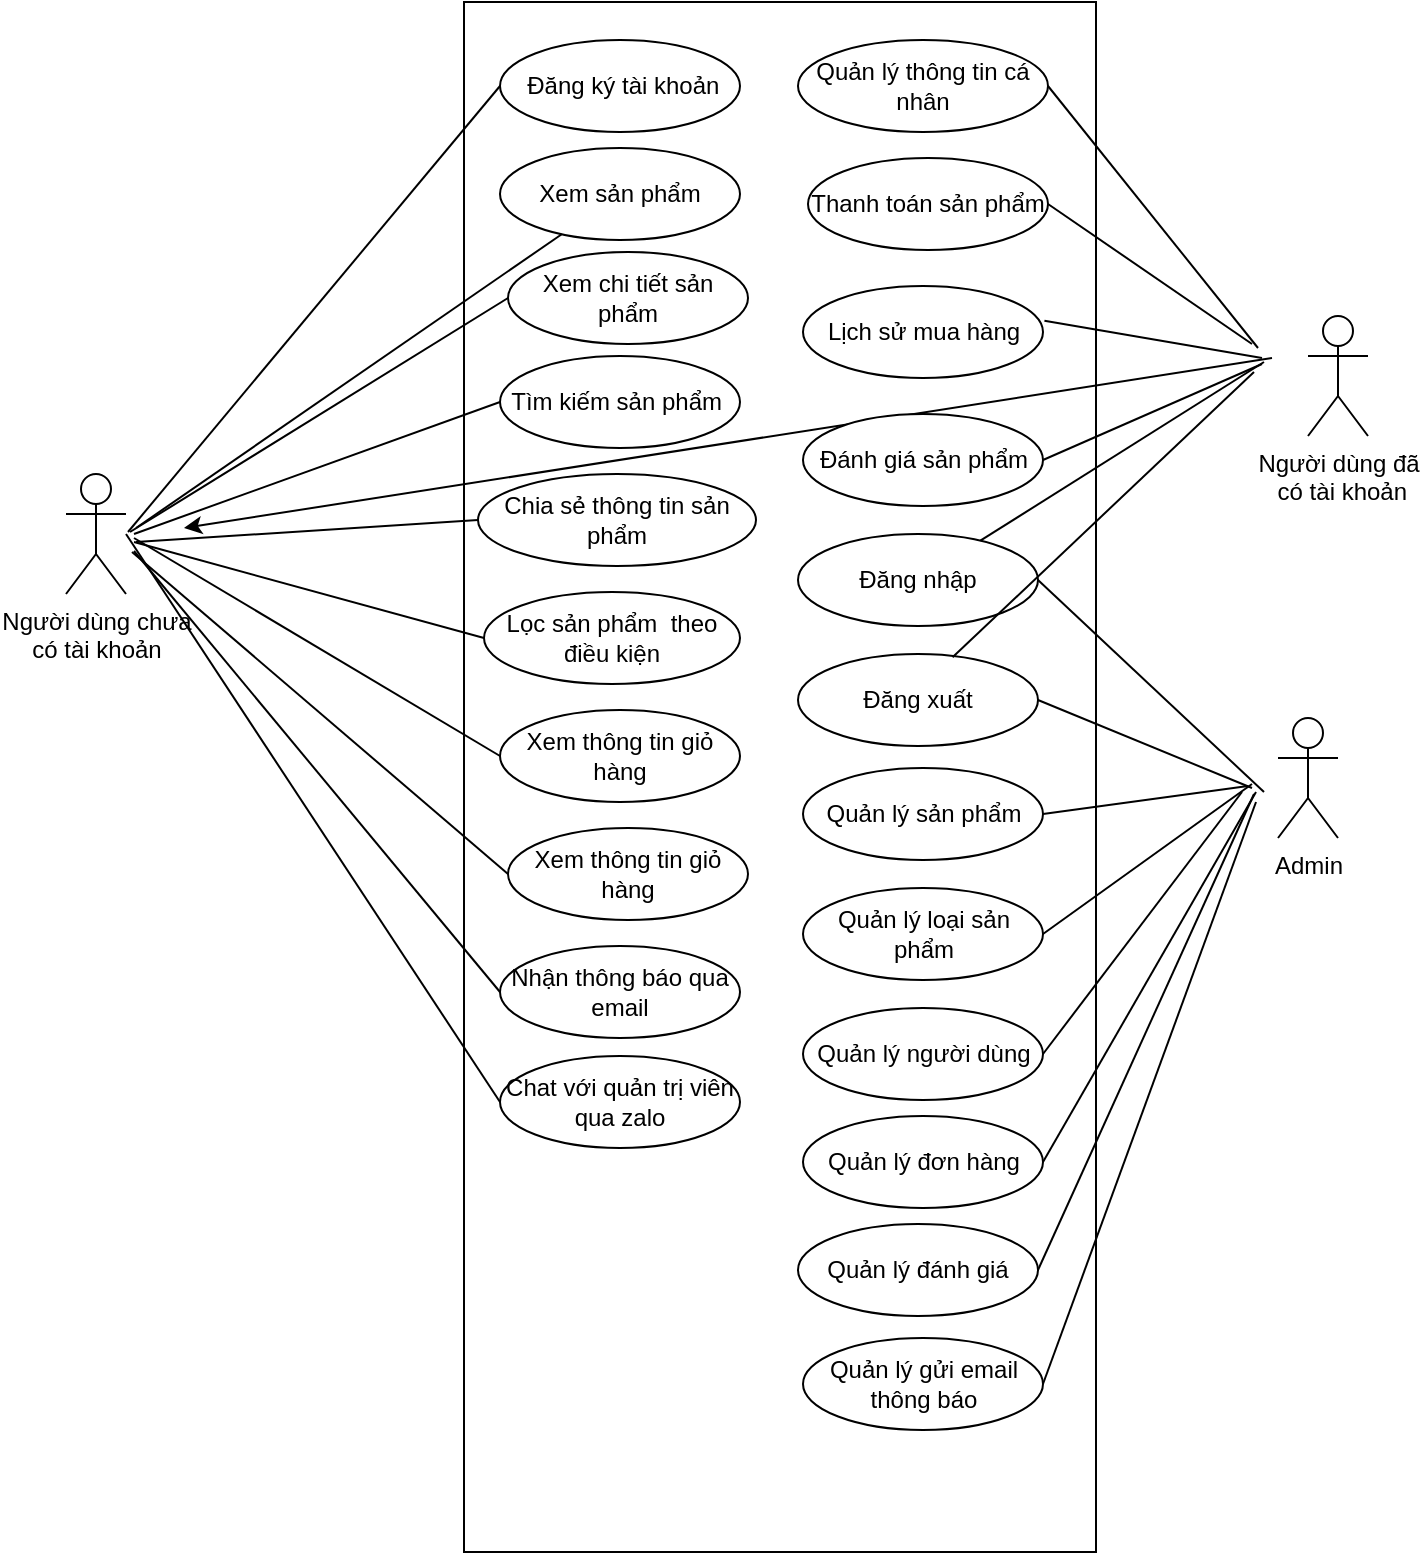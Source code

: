 <mxfile version="12.1.3" pages="1"><diagram id="UghvfsOuPEK87QrJ-49o" name="Page-1"><mxGraphModel dx="2249" dy="558" grid="0" gridSize="10" guides="1" tooltips="1" connect="1" arrows="1" fold="1" page="1" pageScale="1" pageWidth="827" pageHeight="1169" math="0" shadow="0"><root><mxCell id="0"/><mxCell id="1" parent="0"/><mxCell id="Z5zj509OV8vkncbaaI-5-1" value="Người dùng chưa &lt;br&gt;có tài khoản" style="shape=umlActor;verticalLabelPosition=bottom;labelBackgroundColor=#ffffff;verticalAlign=top;html=1;" vertex="1" parent="1"><mxGeometry x="-717" y="331" width="30" height="60" as="geometry"/></mxCell><mxCell id="Z5zj509OV8vkncbaaI-5-5" value="" style="rounded=0;whiteSpace=wrap;html=1;" vertex="1" parent="1"><mxGeometry x="-518" y="95" width="316" height="775" as="geometry"/></mxCell><mxCell id="Z5zj509OV8vkncbaaI-5-6" value="&amp;nbsp;Đăng ký tài khoản" style="ellipse;whiteSpace=wrap;html=1;" vertex="1" parent="1"><mxGeometry x="-500" y="114" width="120" height="46" as="geometry"/></mxCell><mxCell id="Z5zj509OV8vkncbaaI-5-11" value="Xem sản phẩm" style="ellipse;whiteSpace=wrap;html=1;" vertex="1" parent="1"><mxGeometry x="-500" y="168" width="120" height="46" as="geometry"/></mxCell><mxCell id="Z5zj509OV8vkncbaaI-5-12" value="Xem chi tiết sản phẩm" style="ellipse;whiteSpace=wrap;html=1;" vertex="1" parent="1"><mxGeometry x="-496" y="220" width="120" height="46" as="geometry"/></mxCell><mxCell id="Z5zj509OV8vkncbaaI-5-15" value="Tìm kiếm sản phẩm&amp;nbsp;" style="ellipse;whiteSpace=wrap;html=1;" vertex="1" parent="1"><mxGeometry x="-500" y="272" width="120" height="46" as="geometry"/></mxCell><mxCell id="Z5zj509OV8vkncbaaI-5-16" value="Lọc sản phẩm&amp;nbsp; theo điều kiện" style="ellipse;whiteSpace=wrap;html=1;" vertex="1" parent="1"><mxGeometry x="-508" y="390" width="128" height="46" as="geometry"/></mxCell><mxCell id="Z5zj509OV8vkncbaaI-5-21" value="Chia sẻ thông tin sản phẩm" style="ellipse;whiteSpace=wrap;html=1;" vertex="1" parent="1"><mxGeometry x="-511" y="331" width="139" height="46" as="geometry"/></mxCell><mxCell id="Z5zj509OV8vkncbaaI-5-22" value="Xem thông tin giỏ hàng" style="ellipse;whiteSpace=wrap;html=1;" vertex="1" parent="1"><mxGeometry x="-500" y="449" width="120" height="46" as="geometry"/></mxCell><mxCell id="Z5zj509OV8vkncbaaI-5-23" value="Xem thông tin giỏ hàng" style="ellipse;whiteSpace=wrap;html=1;" vertex="1" parent="1"><mxGeometry x="-496" y="508" width="120" height="46" as="geometry"/></mxCell><mxCell id="Z5zj509OV8vkncbaaI-5-24" value="Nhận thông báo qua email" style="ellipse;whiteSpace=wrap;html=1;" vertex="1" parent="1"><mxGeometry x="-500" y="567" width="120" height="46" as="geometry"/></mxCell><mxCell id="Z5zj509OV8vkncbaaI-5-25" value="Chat với quản trị viên qua zalo" style="ellipse;whiteSpace=wrap;html=1;" vertex="1" parent="1"><mxGeometry x="-500" y="622" width="120" height="46" as="geometry"/></mxCell><mxCell id="Z5zj509OV8vkncbaaI-5-28" value="Admin" style="shape=umlActor;verticalLabelPosition=bottom;labelBackgroundColor=#ffffff;verticalAlign=top;html=1;" vertex="1" parent="1"><mxGeometry x="-111" y="453" width="30" height="60" as="geometry"/></mxCell><mxCell id="Z5zj509OV8vkncbaaI-5-33" value="" style="endArrow=none;html=1;entryX=0;entryY=0.5;entryDx=0;entryDy=0;" edge="1" parent="1" target="Z5zj509OV8vkncbaaI-5-6"><mxGeometry width="50" height="50" relative="1" as="geometry"><mxPoint x="-686" y="360" as="sourcePoint"/><mxPoint x="-535" y="155" as="targetPoint"/></mxGeometry></mxCell><mxCell id="Z5zj509OV8vkncbaaI-5-34" value="" style="endArrow=none;html=1;entryX=0;entryY=0.5;entryDx=0;entryDy=0;" edge="1" parent="1" target="Z5zj509OV8vkncbaaI-5-12"><mxGeometry width="50" height="50" relative="1" as="geometry"><mxPoint x="-685" y="360" as="sourcePoint"/><mxPoint x="-490.0" y="147.0" as="targetPoint"/></mxGeometry></mxCell><mxCell id="Z5zj509OV8vkncbaaI-5-35" value="" style="endArrow=none;html=1;" edge="1" parent="1" target="Z5zj509OV8vkncbaaI-5-11"><mxGeometry width="50" height="50" relative="1" as="geometry"><mxPoint x="-682" y="358" as="sourcePoint"/><mxPoint x="-490.0" y="253" as="targetPoint"/></mxGeometry></mxCell><mxCell id="Z5zj509OV8vkncbaaI-5-36" value="" style="endArrow=none;html=1;entryX=0;entryY=0.5;entryDx=0;entryDy=0;" edge="1" parent="1" target="Z5zj509OV8vkncbaaI-5-15"><mxGeometry width="50" height="50" relative="1" as="geometry"><mxPoint x="-683" y="361" as="sourcePoint"/><mxPoint x="-490.0" y="253" as="targetPoint"/></mxGeometry></mxCell><mxCell id="Z5zj509OV8vkncbaaI-5-37" value="" style="endArrow=none;html=1;entryX=0;entryY=0.5;entryDx=0;entryDy=0;" edge="1" parent="1" target="Z5zj509OV8vkncbaaI-5-21"><mxGeometry width="50" height="50" relative="1" as="geometry"><mxPoint x="-682" y="365" as="sourcePoint"/><mxPoint x="-490.0" y="305" as="targetPoint"/></mxGeometry></mxCell><mxCell id="Z5zj509OV8vkncbaaI-5-38" value="" style="endArrow=none;html=1;entryX=0;entryY=0.5;entryDx=0;entryDy=0;" edge="1" parent="1" target="Z5zj509OV8vkncbaaI-5-16"><mxGeometry width="50" height="50" relative="1" as="geometry"><mxPoint x="-683" y="365" as="sourcePoint"/><mxPoint x="-480.0" y="315" as="targetPoint"/></mxGeometry></mxCell><mxCell id="Z5zj509OV8vkncbaaI-5-39" value="" style="endArrow=none;html=1;entryX=0;entryY=0.5;entryDx=0;entryDy=0;" edge="1" parent="1" target="Z5zj509OV8vkncbaaI-5-22"><mxGeometry width="50" height="50" relative="1" as="geometry"><mxPoint x="-683" y="363" as="sourcePoint"/><mxPoint x="-490.0" y="423.0" as="targetPoint"/></mxGeometry></mxCell><mxCell id="Z5zj509OV8vkncbaaI-5-40" value="" style="endArrow=none;html=1;entryX=0;entryY=0.5;entryDx=0;entryDy=0;" edge="1" parent="1" target="Z5zj509OV8vkncbaaI-5-23"><mxGeometry width="50" height="50" relative="1" as="geometry"><mxPoint x="-684" y="370" as="sourcePoint"/><mxPoint x="-496.0" y="515.0" as="targetPoint"/></mxGeometry></mxCell><mxCell id="Z5zj509OV8vkncbaaI-5-43" value="" style="endArrow=none;html=1;entryX=0;entryY=0.5;entryDx=0;entryDy=0;" edge="1" parent="1" target="Z5zj509OV8vkncbaaI-5-24"><mxGeometry width="50" height="50" relative="1" as="geometry"><mxPoint x="-683" y="369.5" as="sourcePoint"/><mxPoint x="-500.0" y="574.5" as="targetPoint"/></mxGeometry></mxCell><mxCell id="Z5zj509OV8vkncbaaI-5-44" value="" style="endArrow=none;html=1;entryX=0;entryY=0.5;entryDx=0;entryDy=0;" edge="1" parent="1"><mxGeometry width="50" height="50" relative="1" as="geometry"><mxPoint x="-687" y="361" as="sourcePoint"/><mxPoint x="-500.0" y="645.0" as="targetPoint"/></mxGeometry></mxCell><mxCell id="Z5zj509OV8vkncbaaI-5-52" value="" style="endArrow=classic;html=1;" edge="1" parent="1"><mxGeometry width="50" height="50" relative="1" as="geometry"><mxPoint x="-114" y="273" as="sourcePoint"/><mxPoint x="-658" y="358" as="targetPoint"/></mxGeometry></mxCell><mxCell id="Z5zj509OV8vkncbaaI-5-58" value="Quản lý thông tin cá nhân" style="ellipse;whiteSpace=wrap;html=1;" vertex="1" parent="1"><mxGeometry x="-351" y="114" width="125" height="46" as="geometry"/></mxCell><mxCell id="Z5zj509OV8vkncbaaI-5-59" value="Thanh toán sản phẩm" style="ellipse;whiteSpace=wrap;html=1;" vertex="1" parent="1"><mxGeometry x="-346" y="173" width="120" height="46" as="geometry"/></mxCell><mxCell id="Z5zj509OV8vkncbaaI-5-60" value="Lịch sử mua hàng" style="ellipse;whiteSpace=wrap;html=1;" vertex="1" parent="1"><mxGeometry x="-348.5" y="237" width="120" height="46" as="geometry"/></mxCell><mxCell id="Z5zj509OV8vkncbaaI-5-61" value="Đánh giá sản phẩm" style="ellipse;whiteSpace=wrap;html=1;" vertex="1" parent="1"><mxGeometry x="-348.5" y="301" width="120" height="46" as="geometry"/></mxCell><mxCell id="Z5zj509OV8vkncbaaI-5-63" value="" style="endArrow=none;html=1;exitX=1;exitY=0.5;exitDx=0;exitDy=0;" edge="1" parent="1" source="Z5zj509OV8vkncbaaI-5-58"><mxGeometry width="50" height="50" relative="1" as="geometry"><mxPoint x="-216.0" y="141" as="sourcePoint"/><mxPoint x="-121" y="268" as="targetPoint"/></mxGeometry></mxCell><mxCell id="Z5zj509OV8vkncbaaI-5-64" value="" style="endArrow=none;html=1;exitX=1;exitY=0.5;exitDx=0;exitDy=0;" edge="1" parent="1" source="Z5zj509OV8vkncbaaI-5-59"><mxGeometry width="50" height="50" relative="1" as="geometry"><mxPoint x="-216" y="207" as="sourcePoint"/><mxPoint x="-124" y="266" as="targetPoint"/></mxGeometry></mxCell><mxCell id="Z5zj509OV8vkncbaaI-5-65" value="" style="endArrow=none;html=1;exitX=1.006;exitY=0.377;exitDx=0;exitDy=0;exitPerimeter=0;" edge="1" parent="1" source="Z5zj509OV8vkncbaaI-5-60"><mxGeometry width="50" height="50" relative="1" as="geometry"><mxPoint x="-228.5" y="331" as="sourcePoint"/><mxPoint x="-119" y="273" as="targetPoint"/></mxGeometry></mxCell><mxCell id="Z5zj509OV8vkncbaaI-5-66" value="" style="endArrow=none;html=1;exitX=1;exitY=0.5;exitDx=0;exitDy=0;" edge="1" parent="1" source="Z5zj509OV8vkncbaaI-5-61"><mxGeometry width="50" height="50" relative="1" as="geometry"><mxPoint x="-215.28" y="335.342" as="sourcePoint"/><mxPoint x="-119" y="276" as="targetPoint"/></mxGeometry></mxCell><mxCell id="Z5zj509OV8vkncbaaI-5-67" value="Đăng nhập" style="ellipse;whiteSpace=wrap;html=1;" vertex="1" parent="1"><mxGeometry x="-351" y="361" width="120" height="46" as="geometry"/></mxCell><mxCell id="Z5zj509OV8vkncbaaI-5-68" value="Đăng xuất" style="ellipse;whiteSpace=wrap;html=1;" vertex="1" parent="1"><mxGeometry x="-351" y="421" width="120" height="46" as="geometry"/></mxCell><mxCell id="Z5zj509OV8vkncbaaI-5-69" value="" style="endArrow=none;html=1;" edge="1" parent="1" source="Z5zj509OV8vkncbaaI-5-67"><mxGeometry width="50" height="50" relative="1" as="geometry"><mxPoint x="-218.5" y="334" as="sourcePoint"/><mxPoint x="-118" y="275" as="targetPoint"/></mxGeometry></mxCell><mxCell id="Z5zj509OV8vkncbaaI-5-70" value="" style="endArrow=none;html=1;exitX=0.644;exitY=0.036;exitDx=0;exitDy=0;exitPerimeter=0;" edge="1" parent="1" source="Z5zj509OV8vkncbaaI-5-68"><mxGeometry width="50" height="50" relative="1" as="geometry"><mxPoint x="-273.487" y="473.094" as="sourcePoint"/><mxPoint x="-123" y="280" as="targetPoint"/></mxGeometry></mxCell><mxCell id="Z5zj509OV8vkncbaaI-5-71" value="Người dùng đã&lt;br&gt;&amp;nbsp;có tài khoản" style="shape=umlActor;verticalLabelPosition=bottom;labelBackgroundColor=#ffffff;verticalAlign=top;html=1;" vertex="1" parent="1"><mxGeometry x="-96" y="252" width="30" height="60" as="geometry"/></mxCell><mxCell id="Z5zj509OV8vkncbaaI-5-72" value="" style="endArrow=none;html=1;exitX=1;exitY=0.5;exitDx=0;exitDy=0;" edge="1" parent="1" source="Z5zj509OV8vkncbaaI-5-67"><mxGeometry width="50" height="50" relative="1" as="geometry"><mxPoint x="-250" y="521" as="sourcePoint"/><mxPoint x="-118" y="490" as="targetPoint"/></mxGeometry></mxCell><mxCell id="Z5zj509OV8vkncbaaI-5-73" value="" style="endArrow=none;html=1;exitX=1;exitY=0.5;exitDx=0;exitDy=0;" edge="1" parent="1" source="Z5zj509OV8vkncbaaI-5-68"><mxGeometry width="50" height="50" relative="1" as="geometry"><mxPoint x="-221.0" y="400" as="sourcePoint"/><mxPoint x="-124" y="488" as="targetPoint"/></mxGeometry></mxCell><mxCell id="Z5zj509OV8vkncbaaI-5-74" value="Quản lý sản phẩm" style="ellipse;whiteSpace=wrap;html=1;" vertex="1" parent="1"><mxGeometry x="-348.5" y="478" width="120" height="46" as="geometry"/></mxCell><mxCell id="Z5zj509OV8vkncbaaI-5-75" value="Quản lý loại sản phẩm" style="ellipse;whiteSpace=wrap;html=1;" vertex="1" parent="1"><mxGeometry x="-348.5" y="538" width="120" height="46" as="geometry"/></mxCell><mxCell id="Z5zj509OV8vkncbaaI-5-76" value="Quản lý người dùng" style="ellipse;whiteSpace=wrap;html=1;" vertex="1" parent="1"><mxGeometry x="-348.5" y="598" width="120" height="46" as="geometry"/></mxCell><mxCell id="Z5zj509OV8vkncbaaI-5-77" value="Quản lý đơn hàng" style="ellipse;whiteSpace=wrap;html=1;" vertex="1" parent="1"><mxGeometry x="-348.5" y="652" width="120" height="46" as="geometry"/></mxCell><mxCell id="Z5zj509OV8vkncbaaI-5-79" value="Quản lý đánh giá" style="ellipse;whiteSpace=wrap;html=1;" vertex="1" parent="1"><mxGeometry x="-351" y="706" width="120" height="46" as="geometry"/></mxCell><mxCell id="Z5zj509OV8vkncbaaI-5-80" value="Quản lý gửi email thông báo" style="ellipse;whiteSpace=wrap;html=1;" vertex="1" parent="1"><mxGeometry x="-348.5" y="763" width="120" height="46" as="geometry"/></mxCell><mxCell id="Z5zj509OV8vkncbaaI-5-82" value="" style="endArrow=none;html=1;exitX=1;exitY=0.5;exitDx=0;exitDy=0;" edge="1" parent="1" source="Z5zj509OV8vkncbaaI-5-75"><mxGeometry width="50" height="50" relative="1" as="geometry"><mxPoint x="-221.0" y="454" as="sourcePoint"/><mxPoint x="-124" y="486" as="targetPoint"/></mxGeometry></mxCell><mxCell id="Z5zj509OV8vkncbaaI-5-83" value="" style="endArrow=none;html=1;exitX=1;exitY=0.5;exitDx=0;exitDy=0;" edge="1" parent="1" source="Z5zj509OV8vkncbaaI-5-74"><mxGeometry width="50" height="50" relative="1" as="geometry"><mxPoint x="-211.0" y="464" as="sourcePoint"/><mxPoint x="-126" y="487" as="targetPoint"/></mxGeometry></mxCell><mxCell id="Z5zj509OV8vkncbaaI-5-84" value="" style="endArrow=none;html=1;exitX=1;exitY=0.5;exitDx=0;exitDy=0;" edge="1" parent="1" source="Z5zj509OV8vkncbaaI-5-76"><mxGeometry width="50" height="50" relative="1" as="geometry"><mxPoint x="-201.0" y="474" as="sourcePoint"/><mxPoint x="-129" y="490" as="targetPoint"/></mxGeometry></mxCell><mxCell id="Z5zj509OV8vkncbaaI-5-85" value="" style="endArrow=none;html=1;exitX=1;exitY=0.5;exitDx=0;exitDy=0;" edge="1" parent="1" source="Z5zj509OV8vkncbaaI-5-77"><mxGeometry width="50" height="50" relative="1" as="geometry"><mxPoint x="-191.0" y="484" as="sourcePoint"/><mxPoint x="-122" y="490" as="targetPoint"/></mxGeometry></mxCell><mxCell id="Z5zj509OV8vkncbaaI-5-86" value="" style="endArrow=none;html=1;exitX=1;exitY=0.5;exitDx=0;exitDy=0;" edge="1" parent="1" source="Z5zj509OV8vkncbaaI-5-79"><mxGeometry width="50" height="50" relative="1" as="geometry"><mxPoint x="-181.0" y="494" as="sourcePoint"/><mxPoint x="-123" y="491" as="targetPoint"/></mxGeometry></mxCell><mxCell id="Z5zj509OV8vkncbaaI-5-87" value="" style="endArrow=none;html=1;exitX=1;exitY=0.5;exitDx=0;exitDy=0;" edge="1" parent="1" source="Z5zj509OV8vkncbaaI-5-80"><mxGeometry width="50" height="50" relative="1" as="geometry"><mxPoint x="-171.0" y="504" as="sourcePoint"/><mxPoint x="-122" y="495" as="targetPoint"/></mxGeometry></mxCell></root></mxGraphModel></diagram></mxfile>